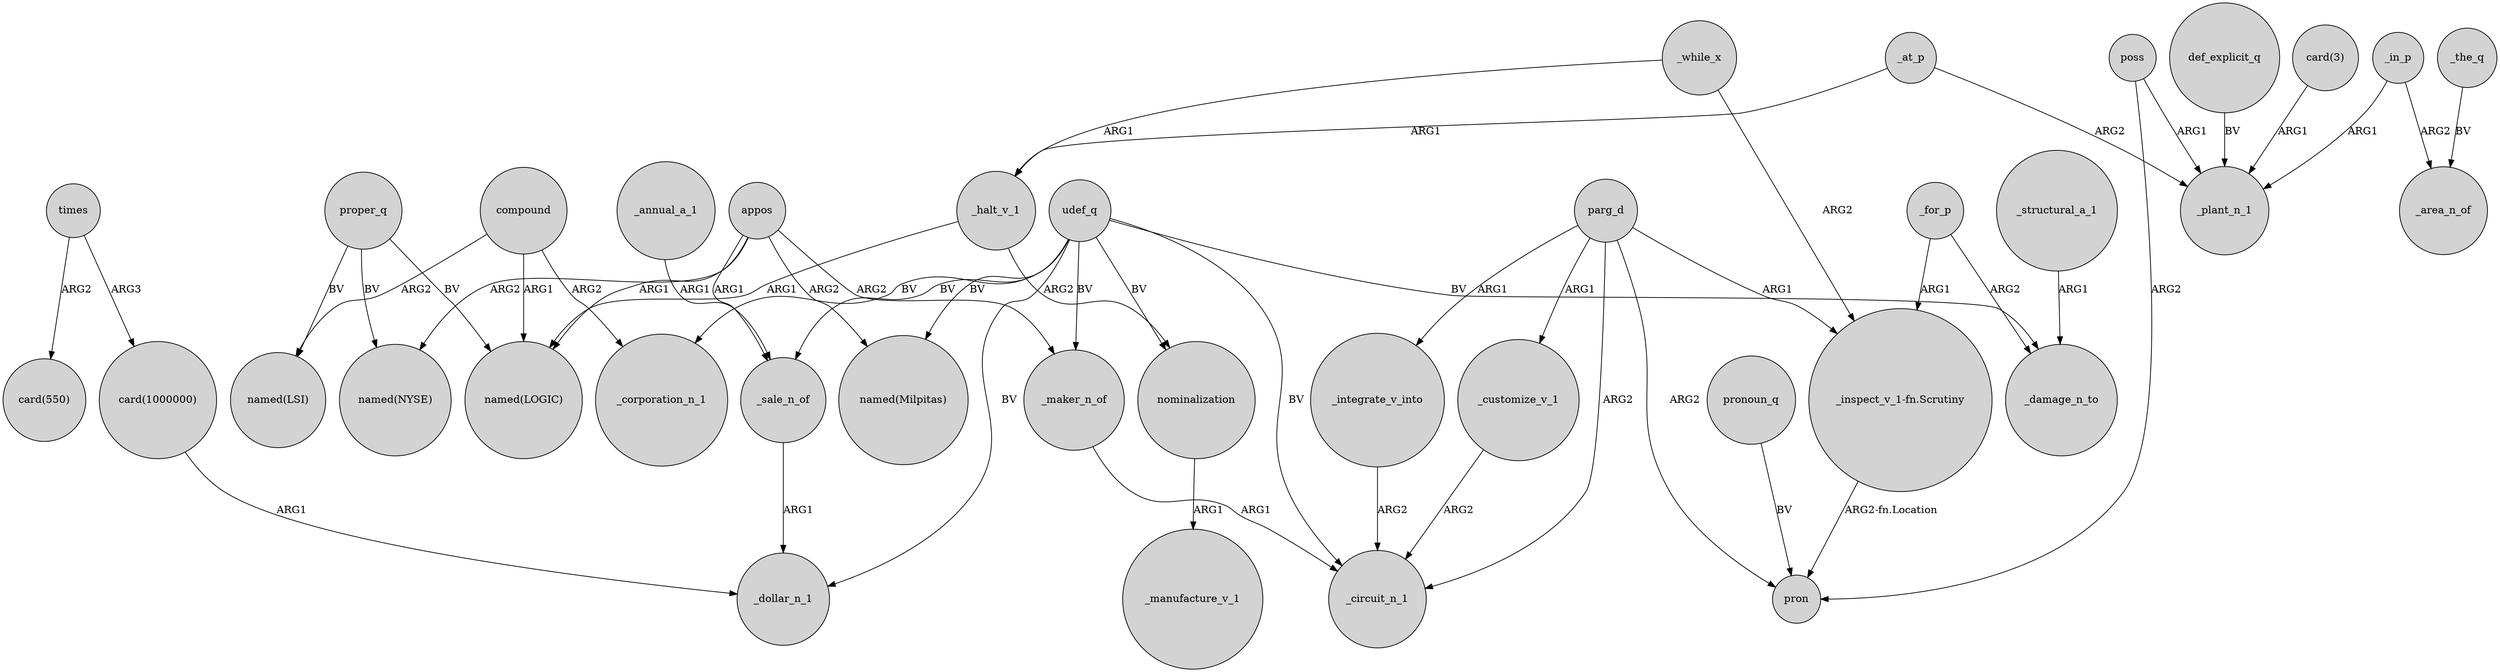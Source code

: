 digraph {
	node [shape=circle style=filled]
	_at_p -> _halt_v_1 [label=ARG1]
	poss -> _plant_n_1 [label=ARG1]
	"card(1000000)" -> _dollar_n_1 [label=ARG1]
	compound -> "named(LSI)" [label=ARG2]
	def_explicit_q -> _plant_n_1 [label=BV]
	_for_p -> _damage_n_to [label=ARG2]
	poss -> pron [label=ARG2]
	_halt_v_1 -> nominalization [label=ARG2]
	appos -> "named(LOGIC)" [label=ARG1]
	parg_d -> _circuit_n_1 [label=ARG2]
	appos -> "named(NYSE)" [label=ARG2]
	compound -> _corporation_n_1 [label=ARG2]
	_at_p -> _plant_n_1 [label=ARG2]
	nominalization -> _manufacture_v_1 [label=ARG1]
	udef_q -> _circuit_n_1 [label=BV]
	parg_d -> _customize_v_1 [label=ARG1]
	_while_x -> _halt_v_1 [label=ARG1]
	parg_d -> _integrate_v_into [label=ARG1]
	times -> "card(550)" [label=ARG2]
	appos -> _maker_n_of [label=ARG2]
	_for_p -> "_inspect_v_1-fn.Scrutiny" [label=ARG1]
	parg_d -> pron [label=ARG2]
	proper_q -> "named(NYSE)" [label=BV]
	"card(3)" -> _plant_n_1 [label=ARG1]
	_annual_a_1 -> _sale_n_of [label=ARG1]
	udef_q -> _corporation_n_1 [label=BV]
	pronoun_q -> pron [label=BV]
	_in_p -> _plant_n_1 [label=ARG1]
	appos -> _sale_n_of [label=ARG1]
	_while_x -> "_inspect_v_1-fn.Scrutiny" [label=ARG2]
	_customize_v_1 -> _circuit_n_1 [label=ARG2]
	appos -> "named(Milpitas)" [label=ARG2]
	times -> "card(1000000)" [label=ARG3]
	udef_q -> _damage_n_to [label=BV]
	udef_q -> _maker_n_of [label=BV]
	proper_q -> "named(LSI)" [label=BV]
	parg_d -> "_inspect_v_1-fn.Scrutiny" [label=ARG1]
	udef_q -> "named(Milpitas)" [label=BV]
	udef_q -> nominalization [label=BV]
	_the_q -> _area_n_of [label=BV]
	"_inspect_v_1-fn.Scrutiny" -> pron [label="ARG2-fn.Location"]
	proper_q -> "named(LOGIC)" [label=BV]
	_integrate_v_into -> _circuit_n_1 [label=ARG2]
	udef_q -> _sale_n_of [label=BV]
	_halt_v_1 -> "named(LOGIC)" [label=ARG1]
	_in_p -> _area_n_of [label=ARG2]
	_maker_n_of -> _circuit_n_1 [label=ARG1]
	_structural_a_1 -> _damage_n_to [label=ARG1]
	compound -> "named(LOGIC)" [label=ARG1]
	udef_q -> _dollar_n_1 [label=BV]
	_sale_n_of -> _dollar_n_1 [label=ARG1]
}
